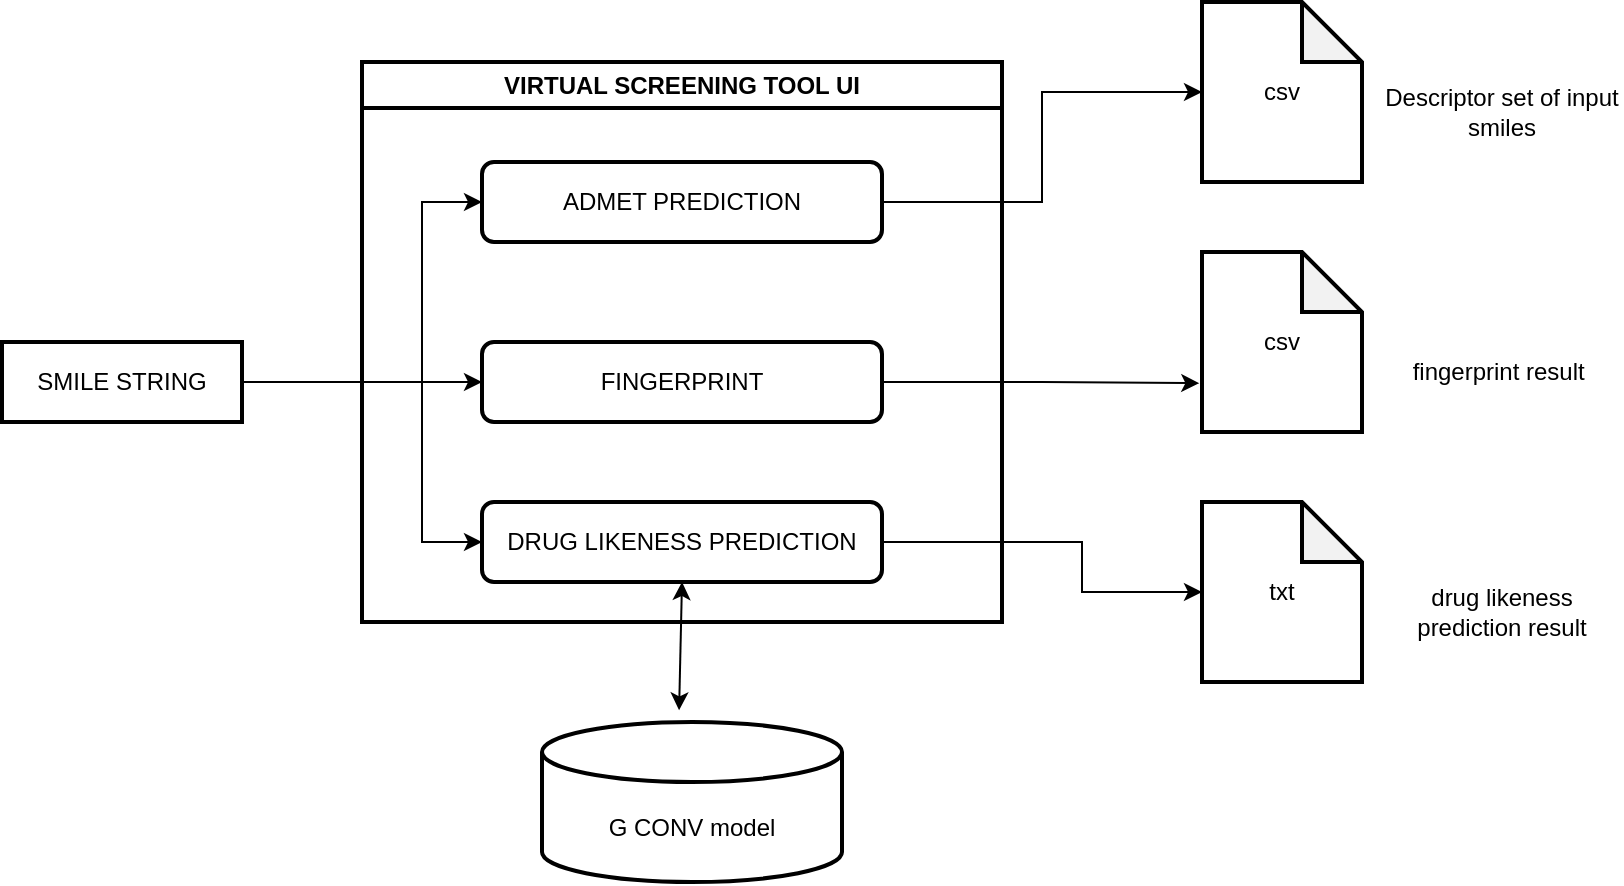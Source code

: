 <mxfile version="24.4.6" type="github">
  <diagram name="Page-1" id="DKbRM6KzY17IpEADZtu5">
    <mxGraphModel dx="1048" dy="573" grid="1" gridSize="10" guides="1" tooltips="1" connect="1" arrows="1" fold="1" page="1" pageScale="1" pageWidth="827" pageHeight="1169" math="0" shadow="0">
      <root>
        <mxCell id="0" />
        <mxCell id="1" parent="0" />
        <mxCell id="hJ-UVISIxcOwiUivxhlQ-18" style="edgeStyle=orthogonalEdgeStyle;rounded=0;orthogonalLoop=1;jettySize=auto;html=1;entryX=0;entryY=0.5;entryDx=0;entryDy=0;" edge="1" parent="1" source="hJ-UVISIxcOwiUivxhlQ-3" target="hJ-UVISIxcOwiUivxhlQ-9">
          <mxGeometry relative="1" as="geometry" />
        </mxCell>
        <mxCell id="hJ-UVISIxcOwiUivxhlQ-19" style="edgeStyle=orthogonalEdgeStyle;rounded=0;orthogonalLoop=1;jettySize=auto;html=1;entryX=0;entryY=0.5;entryDx=0;entryDy=0;" edge="1" parent="1" source="hJ-UVISIxcOwiUivxhlQ-3" target="hJ-UVISIxcOwiUivxhlQ-6">
          <mxGeometry relative="1" as="geometry">
            <Array as="points">
              <mxPoint x="240" y="240" />
              <mxPoint x="240" y="150" />
            </Array>
          </mxGeometry>
        </mxCell>
        <mxCell id="hJ-UVISIxcOwiUivxhlQ-20" style="edgeStyle=orthogonalEdgeStyle;rounded=0;orthogonalLoop=1;jettySize=auto;html=1;entryX=0;entryY=0.5;entryDx=0;entryDy=0;" edge="1" parent="1" source="hJ-UVISIxcOwiUivxhlQ-3" target="hJ-UVISIxcOwiUivxhlQ-10">
          <mxGeometry relative="1" as="geometry">
            <Array as="points">
              <mxPoint x="240" y="240" />
              <mxPoint x="240" y="320" />
            </Array>
          </mxGeometry>
        </mxCell>
        <mxCell id="hJ-UVISIxcOwiUivxhlQ-3" value="SMILE STRING" style="rounded=0;whiteSpace=wrap;html=1;strokeWidth=2;" vertex="1" parent="1">
          <mxGeometry x="30" y="220" width="120" height="40" as="geometry" />
        </mxCell>
        <mxCell id="hJ-UVISIxcOwiUivxhlQ-4" value="VIRTUAL SCREENING TOOL UI" style="swimlane;whiteSpace=wrap;html=1;strokeWidth=2;" vertex="1" parent="1">
          <mxGeometry x="210" y="80" width="320" height="280" as="geometry" />
        </mxCell>
        <mxCell id="hJ-UVISIxcOwiUivxhlQ-6" value="ADMET PREDICTION" style="rounded=1;whiteSpace=wrap;html=1;strokeWidth=2;" vertex="1" parent="hJ-UVISIxcOwiUivxhlQ-4">
          <mxGeometry x="60" y="50" width="200" height="40" as="geometry" />
        </mxCell>
        <mxCell id="hJ-UVISIxcOwiUivxhlQ-9" value="FINGERPRINT" style="rounded=1;whiteSpace=wrap;html=1;strokeWidth=2;" vertex="1" parent="hJ-UVISIxcOwiUivxhlQ-4">
          <mxGeometry x="60" y="140" width="200" height="40" as="geometry" />
        </mxCell>
        <mxCell id="hJ-UVISIxcOwiUivxhlQ-10" value="DRUG LIKENESS PREDICTION" style="rounded=1;whiteSpace=wrap;html=1;strokeWidth=2;" vertex="1" parent="hJ-UVISIxcOwiUivxhlQ-4">
          <mxGeometry x="60" y="220" width="200" height="40" as="geometry" />
        </mxCell>
        <mxCell id="hJ-UVISIxcOwiUivxhlQ-26" style="edgeStyle=orthogonalEdgeStyle;rounded=0;orthogonalLoop=1;jettySize=auto;html=1;entryX=0;entryY=0.5;entryDx=0;entryDy=0;entryPerimeter=0;" edge="1" parent="1" source="hJ-UVISIxcOwiUivxhlQ-10" target="hJ-UVISIxcOwiUivxhlQ-30">
          <mxGeometry relative="1" as="geometry">
            <mxPoint x="630" y="345" as="targetPoint" />
            <Array as="points">
              <mxPoint x="570" y="320" />
              <mxPoint x="570" y="345" />
            </Array>
          </mxGeometry>
        </mxCell>
        <mxCell id="hJ-UVISIxcOwiUivxhlQ-27" value="csv" style="shape=note;whiteSpace=wrap;html=1;backgroundOutline=1;darkOpacity=0.05;strokeWidth=2;" vertex="1" parent="1">
          <mxGeometry x="630" y="50" width="80" height="90" as="geometry" />
        </mxCell>
        <mxCell id="hJ-UVISIxcOwiUivxhlQ-28" style="edgeStyle=orthogonalEdgeStyle;rounded=0;orthogonalLoop=1;jettySize=auto;html=1;entryX=0;entryY=0.5;entryDx=0;entryDy=0;entryPerimeter=0;" edge="1" parent="1" source="hJ-UVISIxcOwiUivxhlQ-6" target="hJ-UVISIxcOwiUivxhlQ-27">
          <mxGeometry relative="1" as="geometry" />
        </mxCell>
        <mxCell id="hJ-UVISIxcOwiUivxhlQ-29" value="csv" style="shape=note;whiteSpace=wrap;html=1;backgroundOutline=1;darkOpacity=0.05;strokeWidth=2;" vertex="1" parent="1">
          <mxGeometry x="630" y="175" width="80" height="90" as="geometry" />
        </mxCell>
        <mxCell id="hJ-UVISIxcOwiUivxhlQ-30" value="txt" style="shape=note;whiteSpace=wrap;html=1;backgroundOutline=1;darkOpacity=0.05;strokeWidth=2;" vertex="1" parent="1">
          <mxGeometry x="630" y="300" width="80" height="90" as="geometry" />
        </mxCell>
        <mxCell id="hJ-UVISIxcOwiUivxhlQ-32" style="edgeStyle=orthogonalEdgeStyle;rounded=0;orthogonalLoop=1;jettySize=auto;html=1;entryX=-0.017;entryY=0.729;entryDx=0;entryDy=0;entryPerimeter=0;" edge="1" parent="1" source="hJ-UVISIxcOwiUivxhlQ-9" target="hJ-UVISIxcOwiUivxhlQ-29">
          <mxGeometry relative="1" as="geometry" />
        </mxCell>
        <mxCell id="hJ-UVISIxcOwiUivxhlQ-33" value="Descriptor set of input smiles" style="text;html=1;align=center;verticalAlign=middle;whiteSpace=wrap;rounded=0;rotation=0;" vertex="1" parent="1">
          <mxGeometry x="720" y="90" width="120" height="30" as="geometry" />
        </mxCell>
        <mxCell id="hJ-UVISIxcOwiUivxhlQ-34" value="fingerprint result&amp;nbsp;" style="text;html=1;align=center;verticalAlign=middle;whiteSpace=wrap;rounded=0;rotation=0;" vertex="1" parent="1">
          <mxGeometry x="720" y="220" width="120" height="30" as="geometry" />
        </mxCell>
        <mxCell id="hJ-UVISIxcOwiUivxhlQ-35" value="drug likeness prediction result" style="text;html=1;align=center;verticalAlign=middle;whiteSpace=wrap;rounded=0;rotation=0;" vertex="1" parent="1">
          <mxGeometry x="720" y="340" width="120" height="30" as="geometry" />
        </mxCell>
        <mxCell id="hJ-UVISIxcOwiUivxhlQ-36" value="G CONV model" style="shape=cylinder3;whiteSpace=wrap;html=1;boundedLbl=1;backgroundOutline=1;size=15;strokeWidth=2;" vertex="1" parent="1">
          <mxGeometry x="300" y="410" width="150" height="80" as="geometry" />
        </mxCell>
        <mxCell id="hJ-UVISIxcOwiUivxhlQ-42" value="" style="endArrow=classic;startArrow=classic;html=1;rounded=0;entryX=0.5;entryY=1;entryDx=0;entryDy=0;exitX=0.457;exitY=-0.073;exitDx=0;exitDy=0;exitPerimeter=0;" edge="1" parent="1" source="hJ-UVISIxcOwiUivxhlQ-36" target="hJ-UVISIxcOwiUivxhlQ-10">
          <mxGeometry width="50" height="50" relative="1" as="geometry">
            <mxPoint x="300" y="410" as="sourcePoint" />
            <mxPoint x="350" y="360" as="targetPoint" />
          </mxGeometry>
        </mxCell>
      </root>
    </mxGraphModel>
  </diagram>
</mxfile>
